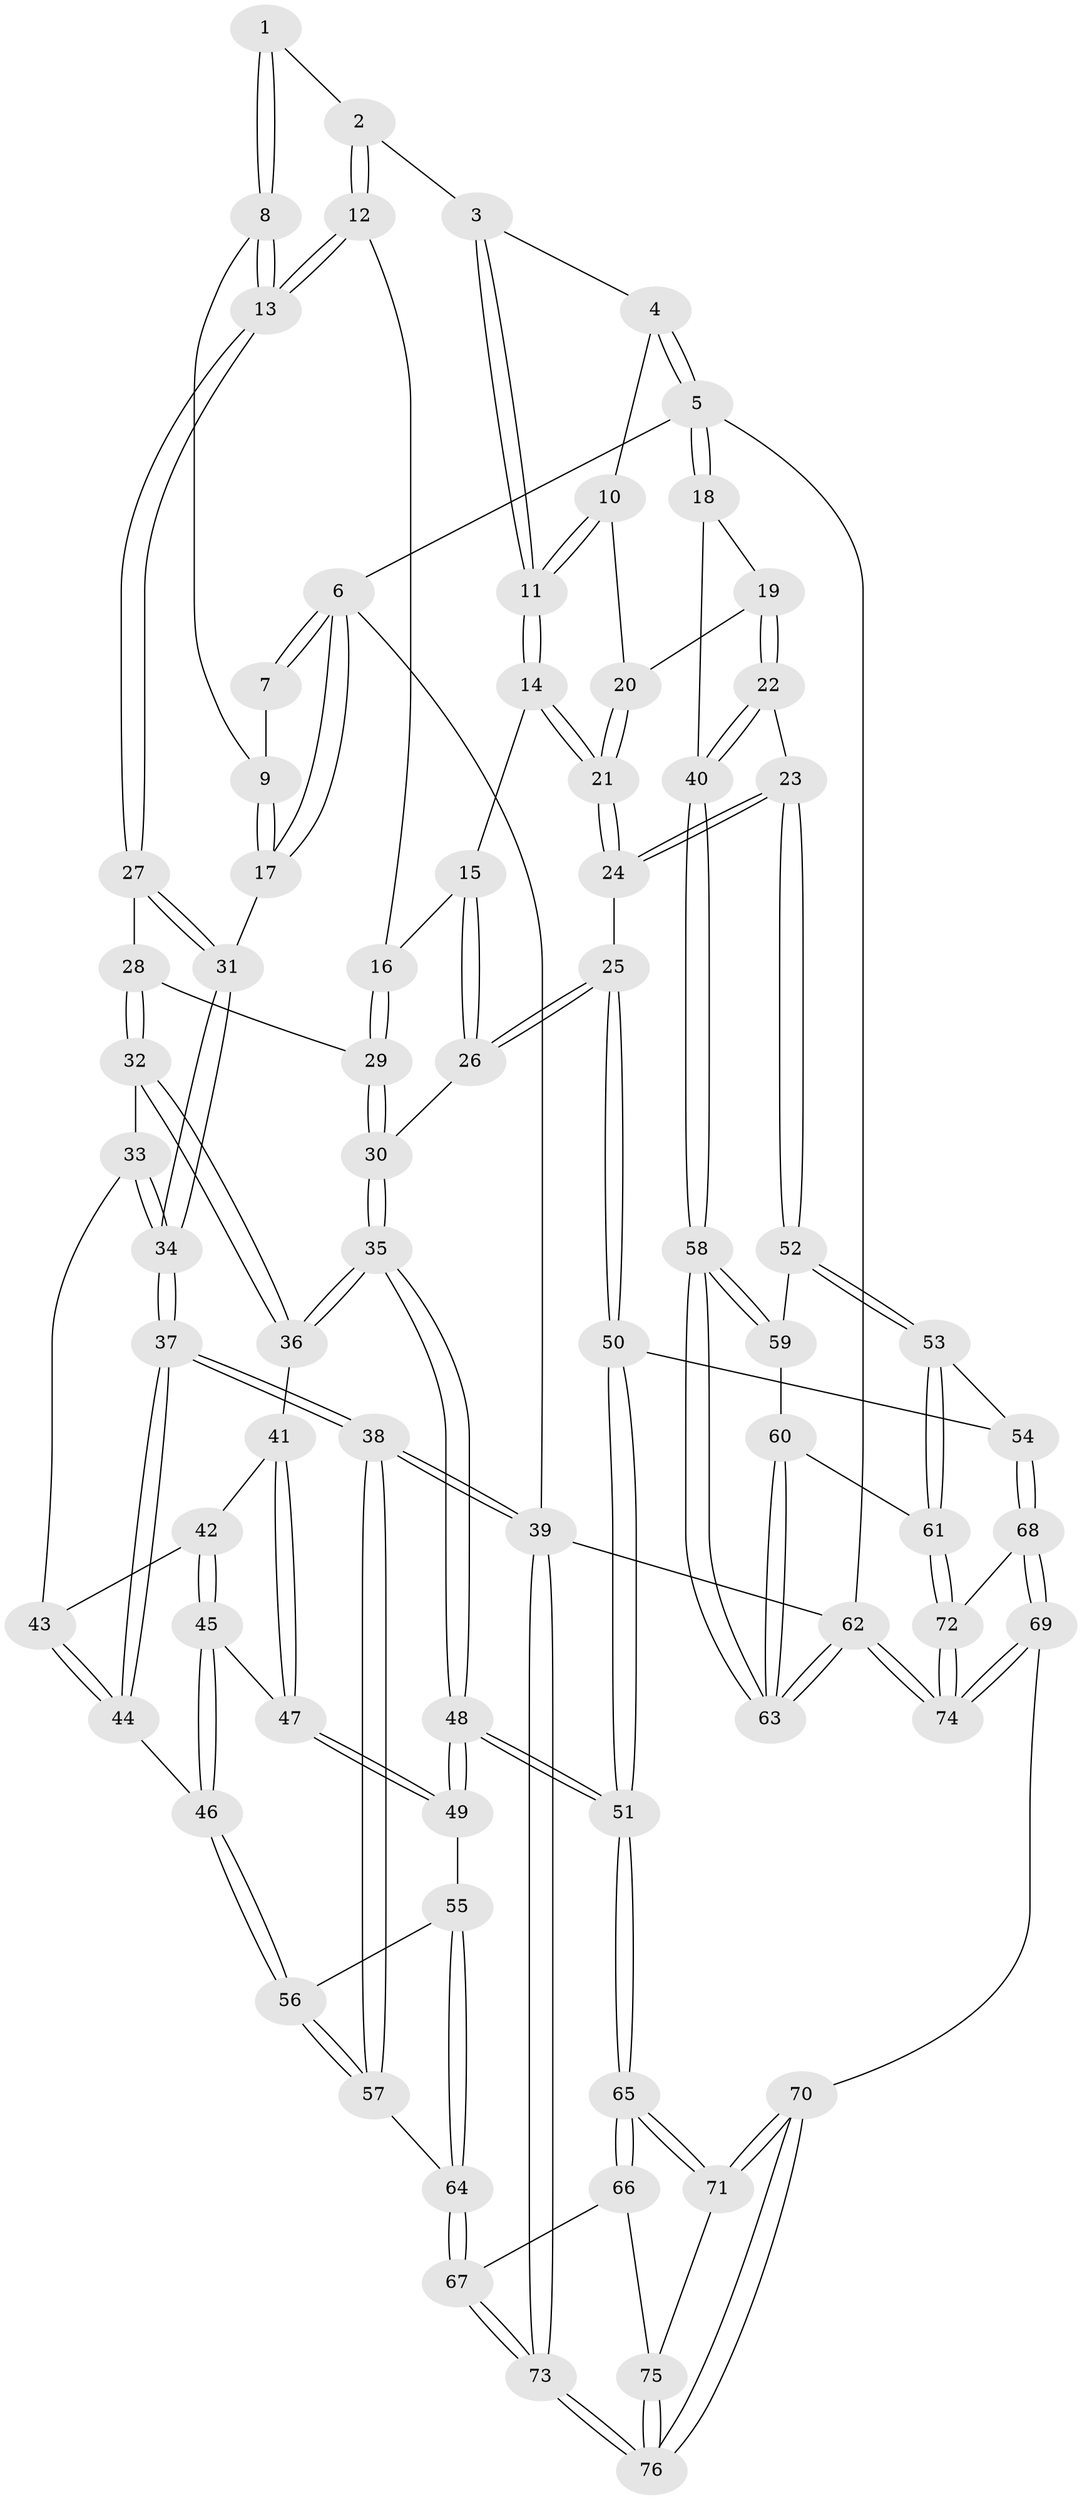 // coarse degree distribution, {3: 0.18181818181818182, 5: 0.22727272727272727, 4: 0.5454545454545454, 6: 0.045454545454545456}
// Generated by graph-tools (version 1.1) at 2025/24/03/03/25 07:24:35]
// undirected, 76 vertices, 187 edges
graph export_dot {
graph [start="1"]
  node [color=gray90,style=filled];
  1 [pos="+0.36438769046850816+0"];
  2 [pos="+0.5677268299463065+0"];
  3 [pos="+0.6895791022348534+0"];
  4 [pos="+0.9225901735331415+0"];
  5 [pos="+1+0"];
  6 [pos="+0+0"];
  7 [pos="+0.3420531884574677+0"];
  8 [pos="+0.2751688627474499+0.18950046089785713"];
  9 [pos="+0.15814728289524532+0.08083672689233248"];
  10 [pos="+0.8869602538030971+0.17230111369496084"];
  11 [pos="+0.7524220348736133+0.1446214304311518"];
  12 [pos="+0.5569558967840059+0"];
  13 [pos="+0.2976467609683508+0.269142931526908"];
  14 [pos="+0.7387894585893833+0.18007137194069806"];
  15 [pos="+0.7369591616128564+0.1840565002019242"];
  16 [pos="+0.535953637355336+0.1962391284086488"];
  17 [pos="+0+0.033992293991504385"];
  18 [pos="+1+0.2007297783234864"];
  19 [pos="+0.9069743308996921+0.17956466490745193"];
  20 [pos="+0.8947924490539436+0.1784500089416433"];
  21 [pos="+0.8687261591407238+0.24866470092966994"];
  22 [pos="+0.9364587044178699+0.5096138629687674"];
  23 [pos="+0.8774033538912547+0.5096996815717215"];
  24 [pos="+0.8211585774583271+0.486339123390955"];
  25 [pos="+0.7648085958096202+0.4734057249072681"];
  26 [pos="+0.7323995332734653+0.4602792445639441"];
  27 [pos="+0.29786766654821906+0.2723819085420081"];
  28 [pos="+0.31892635600076674+0.3121972092886514"];
  29 [pos="+0.47876364263778554+0.3144710502335194"];
  30 [pos="+0.6627429539953351+0.46042935482349967"];
  31 [pos="+0+0.14962859856729077"];
  32 [pos="+0.29802662650839695+0.35064770853799215"];
  33 [pos="+0.13172063568530554+0.44579427024764184"];
  34 [pos="+0+0.39894477206297235"];
  35 [pos="+0.5335907593679678+0.5986209316926929"];
  36 [pos="+0.32506901785476416+0.4755335437908042"];
  37 [pos="+0+0.739893598767794"];
  38 [pos="+0+1"];
  39 [pos="+0+1"];
  40 [pos="+1+0.5106010928899977"];
  41 [pos="+0.3111980823960046+0.563664975954018"];
  42 [pos="+0.22130059952736084+0.5744097752189277"];
  43 [pos="+0.13754477251241226+0.4879054701122306"];
  44 [pos="+0.10808897023182469+0.6549673017650534"];
  45 [pos="+0.2033733865937475+0.6164343502039629"];
  46 [pos="+0.13883712424801345+0.6658123930183322"];
  47 [pos="+0.33634430233243373+0.6530612663911624"];
  48 [pos="+0.46862679744594693+0.7283025108874986"];
  49 [pos="+0.36178035735769376+0.7058267549143032"];
  50 [pos="+0.6412243227131319+0.8129167644683999"];
  51 [pos="+0.5112129205703441+0.8107462685746682"];
  52 [pos="+0.8654347758748068+0.5542178943523103"];
  53 [pos="+0.7352528986211233+0.8229913241203379"];
  54 [pos="+0.677355569359282+0.8256061462729144"];
  55 [pos="+0.34219767574397797+0.7157607510138038"];
  56 [pos="+0.18234296259396293+0.7061810375949126"];
  57 [pos="+0.1595179188594158+0.8477316259411348"];
  58 [pos="+1+1"];
  59 [pos="+0.8706952555463374+0.7617688813528397"];
  60 [pos="+0.7945368628987146+0.8579595181633248"];
  61 [pos="+0.7782767459451195+0.8501642762407363"];
  62 [pos="+1+1"];
  63 [pos="+1+1"];
  64 [pos="+0.24890801718916536+0.8563638479981055"];
  65 [pos="+0.5065205551544706+0.8271011974813461"];
  66 [pos="+0.3487092368598495+0.9166757753808202"];
  67 [pos="+0.28605233053845236+0.9138499932859662"];
  68 [pos="+0.6839238870990625+0.9287527005205615"];
  69 [pos="+0.5670969592864037+1"];
  70 [pos="+0.5525957693244933+1"];
  71 [pos="+0.5492031995671696+1"];
  72 [pos="+0.7299953767289207+0.9531042827382932"];
  73 [pos="+0.09949187946799559+1"];
  74 [pos="+1+1"];
  75 [pos="+0.3600861190804924+0.9584252596171383"];
  76 [pos="+0.12158949565820051+1"];
  1 -- 2;
  1 -- 8;
  1 -- 8;
  2 -- 3;
  2 -- 12;
  2 -- 12;
  3 -- 4;
  3 -- 11;
  3 -- 11;
  4 -- 5;
  4 -- 5;
  4 -- 10;
  5 -- 6;
  5 -- 18;
  5 -- 18;
  5 -- 62;
  6 -- 7;
  6 -- 7;
  6 -- 17;
  6 -- 17;
  6 -- 39;
  7 -- 9;
  8 -- 9;
  8 -- 13;
  8 -- 13;
  9 -- 17;
  9 -- 17;
  10 -- 11;
  10 -- 11;
  10 -- 20;
  11 -- 14;
  11 -- 14;
  12 -- 13;
  12 -- 13;
  12 -- 16;
  13 -- 27;
  13 -- 27;
  14 -- 15;
  14 -- 21;
  14 -- 21;
  15 -- 16;
  15 -- 26;
  15 -- 26;
  16 -- 29;
  16 -- 29;
  17 -- 31;
  18 -- 19;
  18 -- 40;
  19 -- 20;
  19 -- 22;
  19 -- 22;
  20 -- 21;
  20 -- 21;
  21 -- 24;
  21 -- 24;
  22 -- 23;
  22 -- 40;
  22 -- 40;
  23 -- 24;
  23 -- 24;
  23 -- 52;
  23 -- 52;
  24 -- 25;
  25 -- 26;
  25 -- 26;
  25 -- 50;
  25 -- 50;
  26 -- 30;
  27 -- 28;
  27 -- 31;
  27 -- 31;
  28 -- 29;
  28 -- 32;
  28 -- 32;
  29 -- 30;
  29 -- 30;
  30 -- 35;
  30 -- 35;
  31 -- 34;
  31 -- 34;
  32 -- 33;
  32 -- 36;
  32 -- 36;
  33 -- 34;
  33 -- 34;
  33 -- 43;
  34 -- 37;
  34 -- 37;
  35 -- 36;
  35 -- 36;
  35 -- 48;
  35 -- 48;
  36 -- 41;
  37 -- 38;
  37 -- 38;
  37 -- 44;
  37 -- 44;
  38 -- 39;
  38 -- 39;
  38 -- 57;
  38 -- 57;
  39 -- 73;
  39 -- 73;
  39 -- 62;
  40 -- 58;
  40 -- 58;
  41 -- 42;
  41 -- 47;
  41 -- 47;
  42 -- 43;
  42 -- 45;
  42 -- 45;
  43 -- 44;
  43 -- 44;
  44 -- 46;
  45 -- 46;
  45 -- 46;
  45 -- 47;
  46 -- 56;
  46 -- 56;
  47 -- 49;
  47 -- 49;
  48 -- 49;
  48 -- 49;
  48 -- 51;
  48 -- 51;
  49 -- 55;
  50 -- 51;
  50 -- 51;
  50 -- 54;
  51 -- 65;
  51 -- 65;
  52 -- 53;
  52 -- 53;
  52 -- 59;
  53 -- 54;
  53 -- 61;
  53 -- 61;
  54 -- 68;
  54 -- 68;
  55 -- 56;
  55 -- 64;
  55 -- 64;
  56 -- 57;
  56 -- 57;
  57 -- 64;
  58 -- 59;
  58 -- 59;
  58 -- 63;
  58 -- 63;
  59 -- 60;
  60 -- 61;
  60 -- 63;
  60 -- 63;
  61 -- 72;
  61 -- 72;
  62 -- 63;
  62 -- 63;
  62 -- 74;
  62 -- 74;
  64 -- 67;
  64 -- 67;
  65 -- 66;
  65 -- 66;
  65 -- 71;
  65 -- 71;
  66 -- 67;
  66 -- 75;
  67 -- 73;
  67 -- 73;
  68 -- 69;
  68 -- 69;
  68 -- 72;
  69 -- 70;
  69 -- 74;
  69 -- 74;
  70 -- 71;
  70 -- 71;
  70 -- 76;
  70 -- 76;
  71 -- 75;
  72 -- 74;
  72 -- 74;
  73 -- 76;
  73 -- 76;
  75 -- 76;
  75 -- 76;
}
